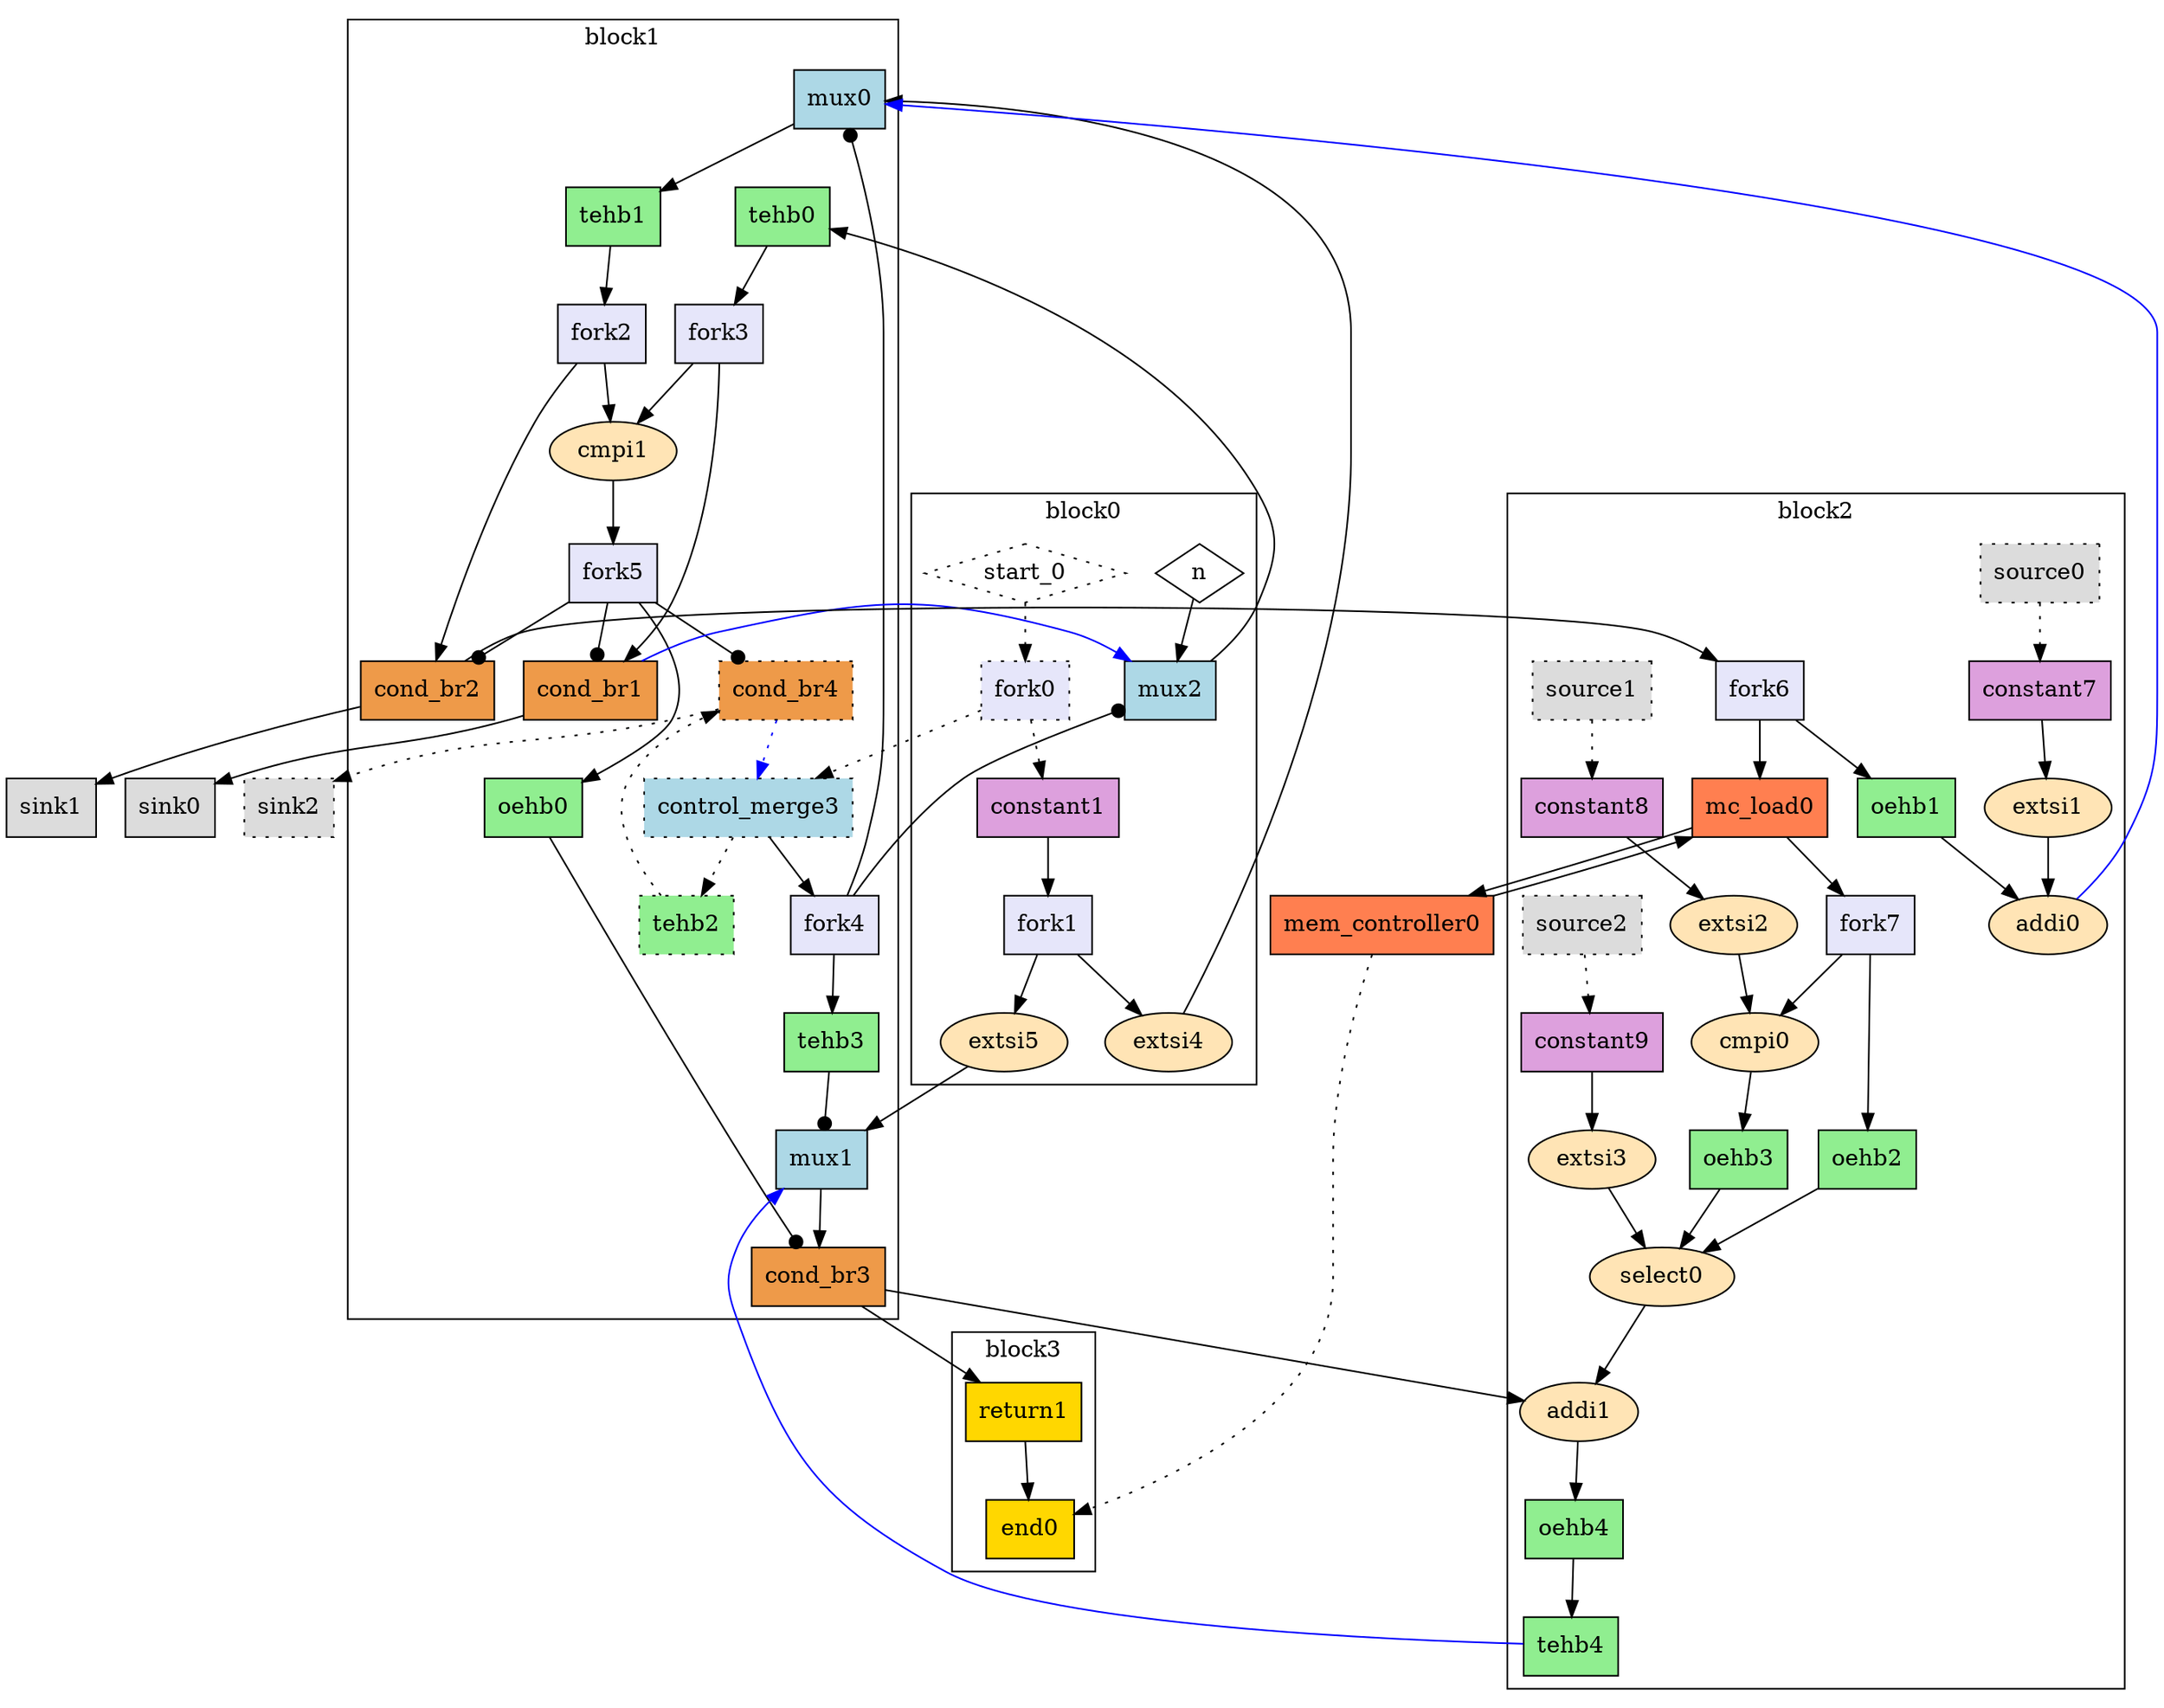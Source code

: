 Digraph G {
  splines=spline;
  compound=true; // Allow edges between clusters
  // Units/Channels in BB 0
  subgraph "cluster0" {
    label="block0"
    // Units from function arguments
    "n" [mlir_op="handshake.func", shape=diamond, label="n", style="solid", type="Entry", in="in1:32", out="out1:32", bbID=1]
    "start_0" [mlir_op="handshake.func", shape=diamond, label="start_0", style="dotted", type="Entry", control="true", in="in1:0", out="out1:0", bbID=1]
    // Units in BB 0
    "fork0" [mlir_op="handshake.fork", label="fork0", fillcolor=lavender, shape="box", style="filled, dotted", type="Fork", delay="0.000 0.100 0.100 0.000 0.000 0.000 0.000 0.000", in="in1:0", out="out1:0 out2:0", bbID=1]
    "constant1" [mlir_op="handshake.constant", label="constant1", fillcolor=plum, shape="box", style="filled", type="Constant", delay="0.000 0.000 0.000 0.000 0.000 0.000 0.000 0.000", in="in1:1", out="out1:1", value="0x0", bbID=1]
    "fork1" [mlir_op="handshake.fork", label="fork1", fillcolor=lavender, shape="box", style="filled", type="Fork", delay="0.000 0.100 0.100 0.000 0.000 0.000 0.000 0.000", in="in1:1", out="out1:1 out2:1", bbID=1]
    "extsi4" [mlir_op="arith.extsi", label="extsi4", fillcolor=moccasin, shape="oval", style="filled", type="Operator", delay="0.000 0.000 0.000 0.000 0.000 0.000 0.000 0.000", in="in1:1", latency="0", op="sext_op", out="out1:32", II=1, bbID=1]
    "extsi5" [mlir_op="arith.extsi", label="extsi5", fillcolor=moccasin, shape="oval", style="filled", type="Operator", delay="0.000 0.000 0.000 0.000 0.000 0.000 0.000 0.000", in="in1:1", latency="0", op="sext_op", out="out1:32", II=1, bbID=1]
    // Channels from function arguments
    "n" -> "mux2" [style="solid", dir="both", arrowtail="none", arrowhead="normal", from="out1", to="in3"]
    "start_0" -> "fork0" [style="dotted", dir="both", arrowtail="none", arrowhead="normal", from="out1", to="in1"]
    // Channels in BB 0
    "fork0" -> "constant1" [style="dotted", dir="both", arrowtail="none", arrowhead="normal", from="out2", to="in1"]
    "constant1" -> "fork1" [style="solid", dir="both", arrowtail="none", arrowhead="normal", from="out1", to="in1"]
    "fork1" -> "extsi4" [style="solid", dir="both", arrowtail="none", arrowhead="normal", from="out1", to="in1"]
    "fork1" -> "extsi5" [style="solid", dir="both", arrowtail="none", arrowhead="normal", from="out2", to="in1"]
  }
  // Units/Channels in BB 1
  subgraph "cluster1" {
    label="block1"
    // Units in BB 1
    "mux0" [mlir_op="handshake.mux", label="mux0", fillcolor=lightblue, shape="box", style="filled", type="Mux", delay="1.412 1.397 0.000 1.412 1.397 1.412 0.000 0.000", in="in1?:1 in2:32 in3:32", out="out1:32", bbID=2]
    "tehb1" [mlir_op="handshake.tehb", label="tehb1", fillcolor=lightgreen, shape="box", style="filled", type="Buffer", delay="0.000 0.000 0.000 0.000 0.000 0.000 0.000 0.000", in="in1:32", out="out1:32", transparent="true", bbID=2, slots=4001]
    "fork2" [mlir_op="handshake.fork", label="fork2", fillcolor=lavender, shape="box", style="filled", type="Fork", delay="0.000 0.100 0.100 0.000 0.000 0.000 0.000 0.000", in="in1:32", out="out1:32 out2:32", bbID=2]
    "tehb3" [mlir_op="handshake.tehb", label="tehb3", fillcolor=lightgreen, shape="box", style="filled", type="Buffer", delay="0.000 0.000 0.000 0.000 0.000 0.000 0.000 0.000", in="in1:1", out="out1:1", transparent="true", bbID=2, slots=2003]
    "mux1" [mlir_op="handshake.mux", label="mux1", fillcolor=lightblue, shape="box", style="filled", type="Mux", delay="1.412 1.397 0.000 1.412 1.397 1.412 0.000 0.000", in="in1?:1 in2:32 in3:32", out="out1:32", bbID=2]
    "mux2" [mlir_op="handshake.mux", label="mux2", fillcolor=lightblue, shape="box", style="filled", type="Mux", delay="1.412 1.397 0.000 1.412 1.397 1.412 0.000 0.000", in="in1?:1 in2:32 in3:32", out="out1:32", bbID=2]
    "tehb0" [mlir_op="handshake.tehb", label="tehb0", fillcolor=lightgreen, shape="box", style="filled", type="Buffer", delay="0.000 0.000 0.000 0.000 0.000 0.000 0.000 0.000", in="in1:32", out="out1:32", transparent="true", bbID=2, slots=4001]
    "fork3" [mlir_op="handshake.fork", label="fork3", fillcolor=lavender, shape="box", style="filled", type="Fork", delay="0.000 0.100 0.100 0.000 0.000 0.000 0.000 0.000", in="in1:32", out="out1:32 out2:32", bbID=2]
    "control_merge3" [mlir_op="handshake.control_merge", label="control_merge3", fillcolor=lightblue, shape="box", style="filled, dotted", type="CntrlMerge", delay="0.000 1.397 0.000 0.000 0.000 0.000 0.000 0.000", in="in1:0 in2:0", out="out1:0 out2?:1", bbID=2]
    "fork4" [mlir_op="handshake.fork", label="fork4", fillcolor=lavender, shape="box", style="filled", type="Fork", delay="0.000 0.100 0.100 0.000 0.000 0.000 0.000 0.000", in="in1:1", out="out1:1 out2:1 out3:1", bbID=2]
    "cmpi1" [mlir_op="arith.cmpi<", label="cmpi1", fillcolor=moccasin, shape="oval", style="filled", type="Operator", delay="1.907 1.397 1.400 1.409 0.000 0.000 0.000 0.000", in="in1:32 in2:32", latency="0", op="icmp_ult_op", out="out1:1", II=1, bbID=2]
    "fork5" [mlir_op="handshake.fork", label="fork5", fillcolor=lavender, shape="box", style="filled", type="Fork", delay="0.000 0.100 0.100 0.000 0.000 0.000 0.000 0.000", in="in1:1", out="out1:1 out2:1 out3:1 out4:1", bbID=2]
    "cond_br1" [mlir_op="handshake.cond_br", label="cond_br1", fillcolor=tan2, shape="box", style="filled", type="Branch", delay="0.000 1.409 1.411 1.412 1.400 1.412 0.000 0.000", in="in1:32 in2?:1", out="out1+:32 out2-:32", bbID=2]
    "cond_br2" [mlir_op="handshake.cond_br", label="cond_br2", fillcolor=tan2, shape="box", style="filled", type="Branch", delay="0.000 1.409 1.411 1.412 1.400 1.412 0.000 0.000", in="in1:32 in2?:1", out="out1+:32 out2-:32", bbID=2]
    "oehb0" [mlir_op="handshake.oehb", label="oehb0", fillcolor=lightgreen, shape="box", style="filled", type="OEHB", delay="0.000 0.000 0.000 0.000 0.000 0.000 0.000 0.000", in="in1:1", out="out1:1", bbID=2, slots=1]
    "cond_br3" [mlir_op="handshake.cond_br", label="cond_br3", fillcolor=tan2, shape="box", style="filled", type="Branch", delay="0.000 1.409 1.411 1.412 1.400 1.412 0.000 0.000", in="in1:32 in2?:1", out="out1+:32 out2-:32", bbID=2]
    "tehb2" [mlir_op="handshake.tehb", label="tehb2", fillcolor=lightgreen, shape="box", style="filled, dotted", type="Buffer", delay="0.000 0.000 0.000 0.000 0.000 0.000 0.000 0.000", in="in1:0", out="out1:0", transparent="true", bbID=2, slots=4001]
    "cond_br4" [mlir_op="handshake.cond_br", label="cond_br4", fillcolor=tan2, shape="box", style="filled, dotted", type="Branch", delay="0.000 1.409 1.411 1.412 1.400 1.412 0.000 0.000", in="in1:0 in2?:1", out="out1+:0 out2-:0", bbID=2]
    // Channels in BB 1
    "mux0" -> "tehb1" [style="solid", dir="both", arrowtail="none", arrowhead="normal", from="out1", to="in1"]
    "tehb1" -> "fork2" [style="solid", dir="both", arrowtail="none", arrowhead="normal", from="out1", to="in1"]
    "fork2" -> "cond_br2" [style="solid", dir="both", arrowtail="none", arrowhead="normal", from="out1", to="in1"]
    "fork2" -> "cmpi1" [style="solid", dir="both", arrowtail="none", arrowhead="normal", from="out2", to="in1"]
    "tehb3" -> "mux1" [style="solid", dir="both", arrowtail="none", arrowhead="dot", from="out1", to="in1"]
    "mux1" -> "cond_br3" [style="solid", dir="both", arrowtail="none", arrowhead="normal", from="out1", to="in1"]
    "mux2" -> "tehb0" [style="solid", dir="both", arrowtail="none", arrowhead="normal", from="out1", to="in1"]
    "tehb0" -> "fork3" [style="solid", dir="both", arrowtail="none", arrowhead="normal", from="out1", to="in1"]
    "fork3" -> "cond_br1" [style="solid", dir="both", arrowtail="none", arrowhead="normal", from="out1", to="in1"]
    "fork3" -> "cmpi1" [style="solid", dir="both", arrowtail="none", arrowhead="normal", from="out2", to="in2"]
    "control_merge3" -> "tehb2" [style="dotted", dir="both", arrowtail="none", arrowhead="normal", from="out1", to="in1"]
    "control_merge3" -> "fork4" [style="solid", dir="both", arrowtail="none", arrowhead="normal", from="out2", to="in1"]
    "fork4" -> "mux2" [style="solid", dir="both", arrowtail="none", arrowhead="dot", from="out1", to="in1"]
    "fork4" -> "tehb3" [style="solid", dir="both", arrowtail="none", arrowhead="normal", from="out2", to="in1"]
    "fork4" -> "mux0" [style="solid", dir="both", arrowtail="none", arrowhead="dot", from="out3", to="in1"]
    "cmpi1" -> "fork5" [style="solid", dir="both", arrowtail="none", arrowhead="normal", from="out1", to="in1"]
    "fork5" -> "cond_br4" [style="solid", dir="both", arrowtail="none", arrowhead="dot", from="out1", to="in2"]
    "fork5" -> "oehb0" [style="solid", dir="both", arrowtail="none", arrowhead="normal", from="out2", to="in1"]
    "fork5" -> "cond_br2" [style="solid", dir="both", arrowtail="none", arrowhead="dot", from="out3", to="in2"]
    "fork5" -> "cond_br1" [style="solid", dir="both", arrowtail="none", arrowhead="dot", from="out4", to="in2"]
    "cond_br1" -> "mux2" [style="solid", dir="both", arrowtail="none", arrowhead="normal", from="out1", to="in2",  color="blue"]
    "oehb0" -> "cond_br3" [style="solid", dir="both", arrowtail="none", arrowhead="dot", from="out1", to="in2"]
    "tehb2" -> "cond_br4" [style="dotted", dir="both", arrowtail="none", arrowhead="normal", from="out1", to="in1"]
    "cond_br4" -> "control_merge3" [style="dotted", dir="both", arrowtail="none", arrowhead="normal", from="out1", to="in1",  color="blue"]
  }
  // Units/Channels in BB 2
  subgraph "cluster2" {
    label="block2"
    // Units in BB 2
    "fork6" [mlir_op="handshake.fork", label="fork6", fillcolor=lavender, shape="box", style="filled", type="Fork", delay="0.000 0.100 0.100 0.000 0.000 0.000 0.000 0.000", in="in1:32", out="out1:32 out2:32", bbID=3]
    "source0" [mlir_op="handshake.source", label="source0", fillcolor=gainsboro, shape="box", style="filled, dotted", type="Source", delay="0.000 0.000 0.000 0.000 0.000 0.000 0.000 0.000", out="out1:0", bbID=3]
    "constant7" [mlir_op="handshake.constant", label="constant7", fillcolor=plum, shape="box", style="filled", type="Constant", delay="0.000 0.000 0.000 0.000 0.000 0.000 0.000 0.000", in="in1:2", out="out1:2", value="0x1", bbID=3]
    "extsi1" [mlir_op="arith.extsi", label="extsi1", fillcolor=moccasin, shape="oval", style="filled", type="Operator", delay="0.000 0.000 0.000 0.000 0.000 0.000 0.000 0.000", in="in1:2", latency="0", op="sext_op", out="out1:32", II=1, bbID=3]
    "source1" [mlir_op="handshake.source", label="source1", fillcolor=gainsboro, shape="box", style="filled, dotted", type="Source", delay="0.000 0.000 0.000 0.000 0.000 0.000 0.000 0.000", out="out1:0", bbID=3]
    "constant8" [mlir_op="handshake.constant", label="constant8", fillcolor=plum, shape="box", style="filled", type="Constant", delay="0.000 0.000 0.000 0.000 0.000 0.000 0.000 0.000", in="in1:5", out="out1:5", value="0x0a", bbID=3]
    "extsi2" [mlir_op="arith.extsi", label="extsi2", fillcolor=moccasin, shape="oval", style="filled", type="Operator", delay="0.000 0.000 0.000 0.000 0.000 0.000 0.000 0.000", in="in1:5", latency="0", op="sext_op", out="out1:32", II=1, bbID=3]
    "source2" [mlir_op="handshake.source", label="source2", fillcolor=gainsboro, shape="box", style="filled, dotted", type="Source", delay="0.000 0.000 0.000 0.000 0.000 0.000 0.000 0.000", out="out1:0", bbID=3]
    "constant9" [mlir_op="handshake.constant", label="constant9", fillcolor=plum, shape="box", style="filled", type="Constant", delay="0.000 0.000 0.000 0.000 0.000 0.000 0.000 0.000", in="in1:1", out="out1:1", value="0x0", bbID=3]
    "extsi3" [mlir_op="arith.extsi", label="extsi3", fillcolor=moccasin, shape="oval", style="filled", type="Operator", delay="0.000 0.000 0.000 0.000 0.000 0.000 0.000 0.000", in="in1:1", latency="0", op="sext_op", out="out1:32", II=1, bbID=3]
    "mc_load0" [mlir_op="handshake.mc_load", label="mc_load0", fillcolor=coral, shape="box", style="filled", type="Operator", delay="1.412 1.409 0.000 0.000 0.000 0.000 0.000 0.000", in="in1:32 in2:32", latency="1", op="mc_load_op", out="out1:32 out2:32", II=1, bbID=3, portId=0]
    "fork7" [mlir_op="handshake.fork", label="fork7", fillcolor=lavender, shape="box", style="filled", type="Fork", delay="0.000 0.100 0.100 0.000 0.000 0.000 0.000 0.000", in="in1:32", out="out1:32 out2:32", bbID=3]
    "cmpi0" [mlir_op="arith.cmpi>", label="cmpi0", fillcolor=moccasin, shape="oval", style="filled", type="Operator", delay="1.907 1.397 1.400 1.409 0.000 0.000 0.000 0.000", in="in1:32 in2:32", latency="0", op="icmp_sgt_op", out="out1:1", II=1, bbID=3]
    "oehb2" [mlir_op="handshake.oehb", label="oehb2", fillcolor=lightgreen, shape="box", style="filled", type="OEHB", delay="0.000 0.000 0.000 0.000 0.000 0.000 0.000 0.000", in="in1:32", out="out1:32", bbID=3, slots=1]
    "oehb3" [mlir_op="handshake.oehb", label="oehb3", fillcolor=lightgreen, shape="box", style="filled", type="OEHB", delay="0.000 0.000 0.000 0.000 0.000 0.000 0.000 0.000", in="in1:1", out="out1:1", bbID=3, slots=1]
    "select0" [mlir_op="arith.select", label="select0", fillcolor=moccasin, shape="oval", style="filled", type="Operator", delay="1.397 1.397 1.412 2.061 0.000 0.000 0.000 0.000", in="in1?:1 in2+:32 in3-:32", latency="0", op="select_op", out="out1:32", II=1, bbID=3]
    "addi1" [mlir_op="arith.addi", label="addi1", fillcolor=moccasin, shape="oval", style="filled", type="Operator", delay="2.287 1.397 1.400 1.409 0.000 0.000 0.000 0.000", in="in1:32 in2:32", latency="0", op="add_op", out="out1:32", II=1, bbID=3]
    "oehb1" [mlir_op="handshake.oehb", label="oehb1", fillcolor=lightgreen, shape="box", style="filled", type="OEHB", delay="0.000 0.000 0.000 0.000 0.000 0.000 0.000 0.000", in="in1:32", out="out1:32", bbID=3, slots=1]
    "addi0" [mlir_op="arith.addi", label="addi0", fillcolor=moccasin, shape="oval", style="filled", type="Operator", delay="2.287 1.397 1.400 1.409 0.000 0.000 0.000 0.000", in="in1:32 in2:32", latency="0", op="add_op", out="out1:32", II=1, bbID=3]
    "oehb4" [mlir_op="handshake.oehb", label="oehb4", fillcolor=lightgreen, shape="box", style="filled", type="OEHB", delay="0.000 0.000 0.000 0.000 0.000 0.000 0.000 0.000", in="in1:32", out="out1:32", bbID=3, slots=1]
    "tehb4" [mlir_op="handshake.tehb", label="tehb4", fillcolor=lightgreen, shape="box", style="filled", type="Buffer", delay="0.000 0.000 0.000 0.000 0.000 0.000 0.000 0.000", in="in1:32", out="out1:32", transparent="true", bbID=3, slots=4001]
    // Channels in BB 2
    "fork6" -> "oehb1" [style="solid", dir="both", arrowtail="none", arrowhead="normal", from="out1", to="in1"]
    "fork6" -> "mc_load0" [style="solid", dir="both", arrowtail="none", arrowhead="normal", from="out2", to="in2"]
    "source0" -> "constant7" [style="dotted", dir="both", arrowtail="none", arrowhead="normal", from="out1", to="in1"]
    "constant7" -> "extsi1" [style="solid", dir="both", arrowtail="none", arrowhead="normal", from="out1", to="in1"]
    "extsi1" -> "addi0" [style="solid", dir="both", arrowtail="none", arrowhead="normal", from="out1", to="in2"]
    "source1" -> "constant8" [style="dotted", dir="both", arrowtail="none", arrowhead="normal", from="out1", to="in1"]
    "constant8" -> "extsi2" [style="solid", dir="both", arrowtail="none", arrowhead="normal", from="out1", to="in1"]
    "extsi2" -> "cmpi0" [style="solid", dir="both", arrowtail="none", arrowhead="normal", from="out1", to="in2"]
    "source2" -> "constant9" [style="dotted", dir="both", arrowtail="none", arrowhead="normal", from="out1", to="in1"]
    "constant9" -> "extsi3" [style="solid", dir="both", arrowtail="none", arrowhead="normal", from="out1", to="in1"]
    "extsi3" -> "select0" [style="solid", dir="both", arrowtail="none", arrowhead="normal", from="out1", to="in3"]
    "mc_load0" -> "fork7" [style="solid", dir="both", arrowtail="none", arrowhead="normal", from="out1", to="in1"]
    "fork7" -> "oehb2" [style="solid", dir="both", arrowtail="none", arrowhead="normal", from="out1", to="in1"]
    "fork7" -> "cmpi0" [style="solid", dir="both", arrowtail="none", arrowhead="normal", from="out2", to="in1"]
    "cmpi0" -> "oehb3" [style="solid", dir="both", arrowtail="none", arrowhead="normal", from="out1", to="in1"]
    "oehb2" -> "select0" [style="solid", dir="both", arrowtail="none", arrowhead="normal", from="out1", to="in2"]
    "oehb3" -> "select0" [style="solid", dir="both", arrowtail="none", arrowhead="normal", from="out1", to="in1"]
    "select0" -> "addi1" [style="solid", dir="both", arrowtail="none", arrowhead="normal", from="out1", to="in2"]
    "addi1" -> "oehb4" [style="solid", dir="both", arrowtail="none", arrowhead="normal", from="out1", to="in1"]
    "oehb1" -> "addi0" [style="solid", dir="both", arrowtail="none", arrowhead="normal", from="out1", to="in1"]
    "oehb4" -> "tehb4" [style="solid", dir="both", arrowtail="none", arrowhead="normal", from="out1", to="in1"]
  }
  // Units/Channels in BB 3
  subgraph "cluster3" {
    label="block3"
    // Units in BB 3
    "return1" [mlir_op="handshake.return", label="return1", fillcolor=gold, shape="box", style="filled", type="Operator", delay="1.412 1.397 0.000 0.000 0.000 0.000 0.000 0.000", in="in1:32", latency="0", op="ret_op", out="out1:32", II=1, bbID=4]
    "end0" [mlir_op="handshake.end", label="end0", fillcolor=gold, shape="box", style="filled", type="Exit", delay="1.397 0.000 1.397 1.409 0.000 0.000 0.000 0.000", in="in1:0*e in2:32", out="out1:32", bbID=4]
    // Channels in BB 3
    "return1" -> "end0" [style="solid", dir="both", arrowtail="none", arrowhead="normal", from="out1", to="in2"]
  }
  // Units outside of all basic blocks
  "mem_controller0" [mlir_op="handshake.mem_controller", label="mem_controller0", fillcolor=coral, shape="box", style="filled", type="MC", delay="0.000 0.000 0.000 0.000 0.000 0.000 0.000 0.000", in="in1:32*l0a", memory="a", out="out1:32*l0d out2:0*e", bbID=0, bbcount=0, ldcount=1, stcount=0]
  "sink0" [mlir_op="handshake.sink", label="sink0", fillcolor=gainsboro, shape="box", style="filled", type="Sink", delay="0.000 0.000 0.000 0.000 0.000 0.000 0.000 0.000", in="in1:32", bbID=0]
  "sink1" [mlir_op="handshake.sink", label="sink1", fillcolor=gainsboro, shape="box", style="filled", type="Sink", delay="0.000 0.000 0.000 0.000 0.000 0.000 0.000 0.000", in="in1:32", bbID=0]
  "sink2" [mlir_op="handshake.sink", label="sink2", fillcolor=gainsboro, shape="box", style="filled, dotted", type="Sink", delay="0.000 0.000 0.000 0.000 0.000 0.000 0.000 0.000", in="in1:0", bbID=0]
  // Channels outgoing of BB 0
  "fork0" -> "control_merge3" [style="dotted", dir="both", arrowtail="none", arrowhead="normal", from="out1", to="in2"]
  "extsi4" -> "mux0" [style="solid", dir="both", arrowtail="none", arrowhead="normal", from="out1", to="in3"]
  "extsi5" -> "mux1" [style="solid", dir="both", arrowtail="none", arrowhead="normal", from="out1", to="in3"]
  // Channels outgoing of BB 1
  "cond_br1" -> "sink0" [style="solid", dir="both", arrowtail="none", arrowhead="normal", from="out2", to="in1"]
  "cond_br2" -> "fork6" [style="solid", dir="both", arrowtail="none", arrowhead="normal", from="out1", to="in1"]
  "cond_br2" -> "sink1" [style="solid", dir="both", arrowtail="none", arrowhead="normal", from="out2", to="in1"]
  "cond_br3" -> "addi1" [style="solid", dir="both", arrowtail="none", arrowhead="normal", from="out1", to="in1"]
  "cond_br3" -> "return1" [style="solid", dir="both", arrowtail="none", arrowhead="normal", from="out2", to="in1"]
  "cond_br4" -> "sink2" [style="dotted", dir="both", arrowtail="none", arrowhead="normal", from="out2", to="in1"]
  // Channels outgoing of BB 2
  "mc_load0" -> "mem_controller0" [style="solid", dir="both", arrowtail="none", arrowhead="normal", from="out2", to="in1", mem_address="true"]
  "addi0" -> "mux0" [style="solid", dir="both", arrowtail="none", arrowhead="normal", from="out1", to="in2",  color="blue"]
  "tehb4" -> "mux1" [style="solid", dir="both", arrowtail="none", arrowhead="normal", from="out1", to="in2",  color="blue"]
  // Channels outside of all basic blocks
  "mem_controller0" -> "mc_load0" [style="solid", dir="both", arrowtail="none", arrowhead="normal", from="out1", to="in1", mem_address="false"]
  "mem_controller0" -> "end0" [style="dotted", dir="both", arrowtail="none", arrowhead="normal", from="out2", to="in1"]
}
